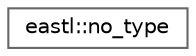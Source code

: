 digraph "类继承关系图"
{
 // LATEX_PDF_SIZE
  bgcolor="transparent";
  edge [fontname=Helvetica,fontsize=10,labelfontname=Helvetica,labelfontsize=10];
  node [fontname=Helvetica,fontsize=10,shape=box,height=0.2,width=0.4];
  rankdir="LR";
  Node0 [id="Node000000",label="eastl::no_type",height=0.2,width=0.4,color="grey40", fillcolor="white", style="filled",URL="$structeastl_1_1no__type.html",tooltip=" "];
}
